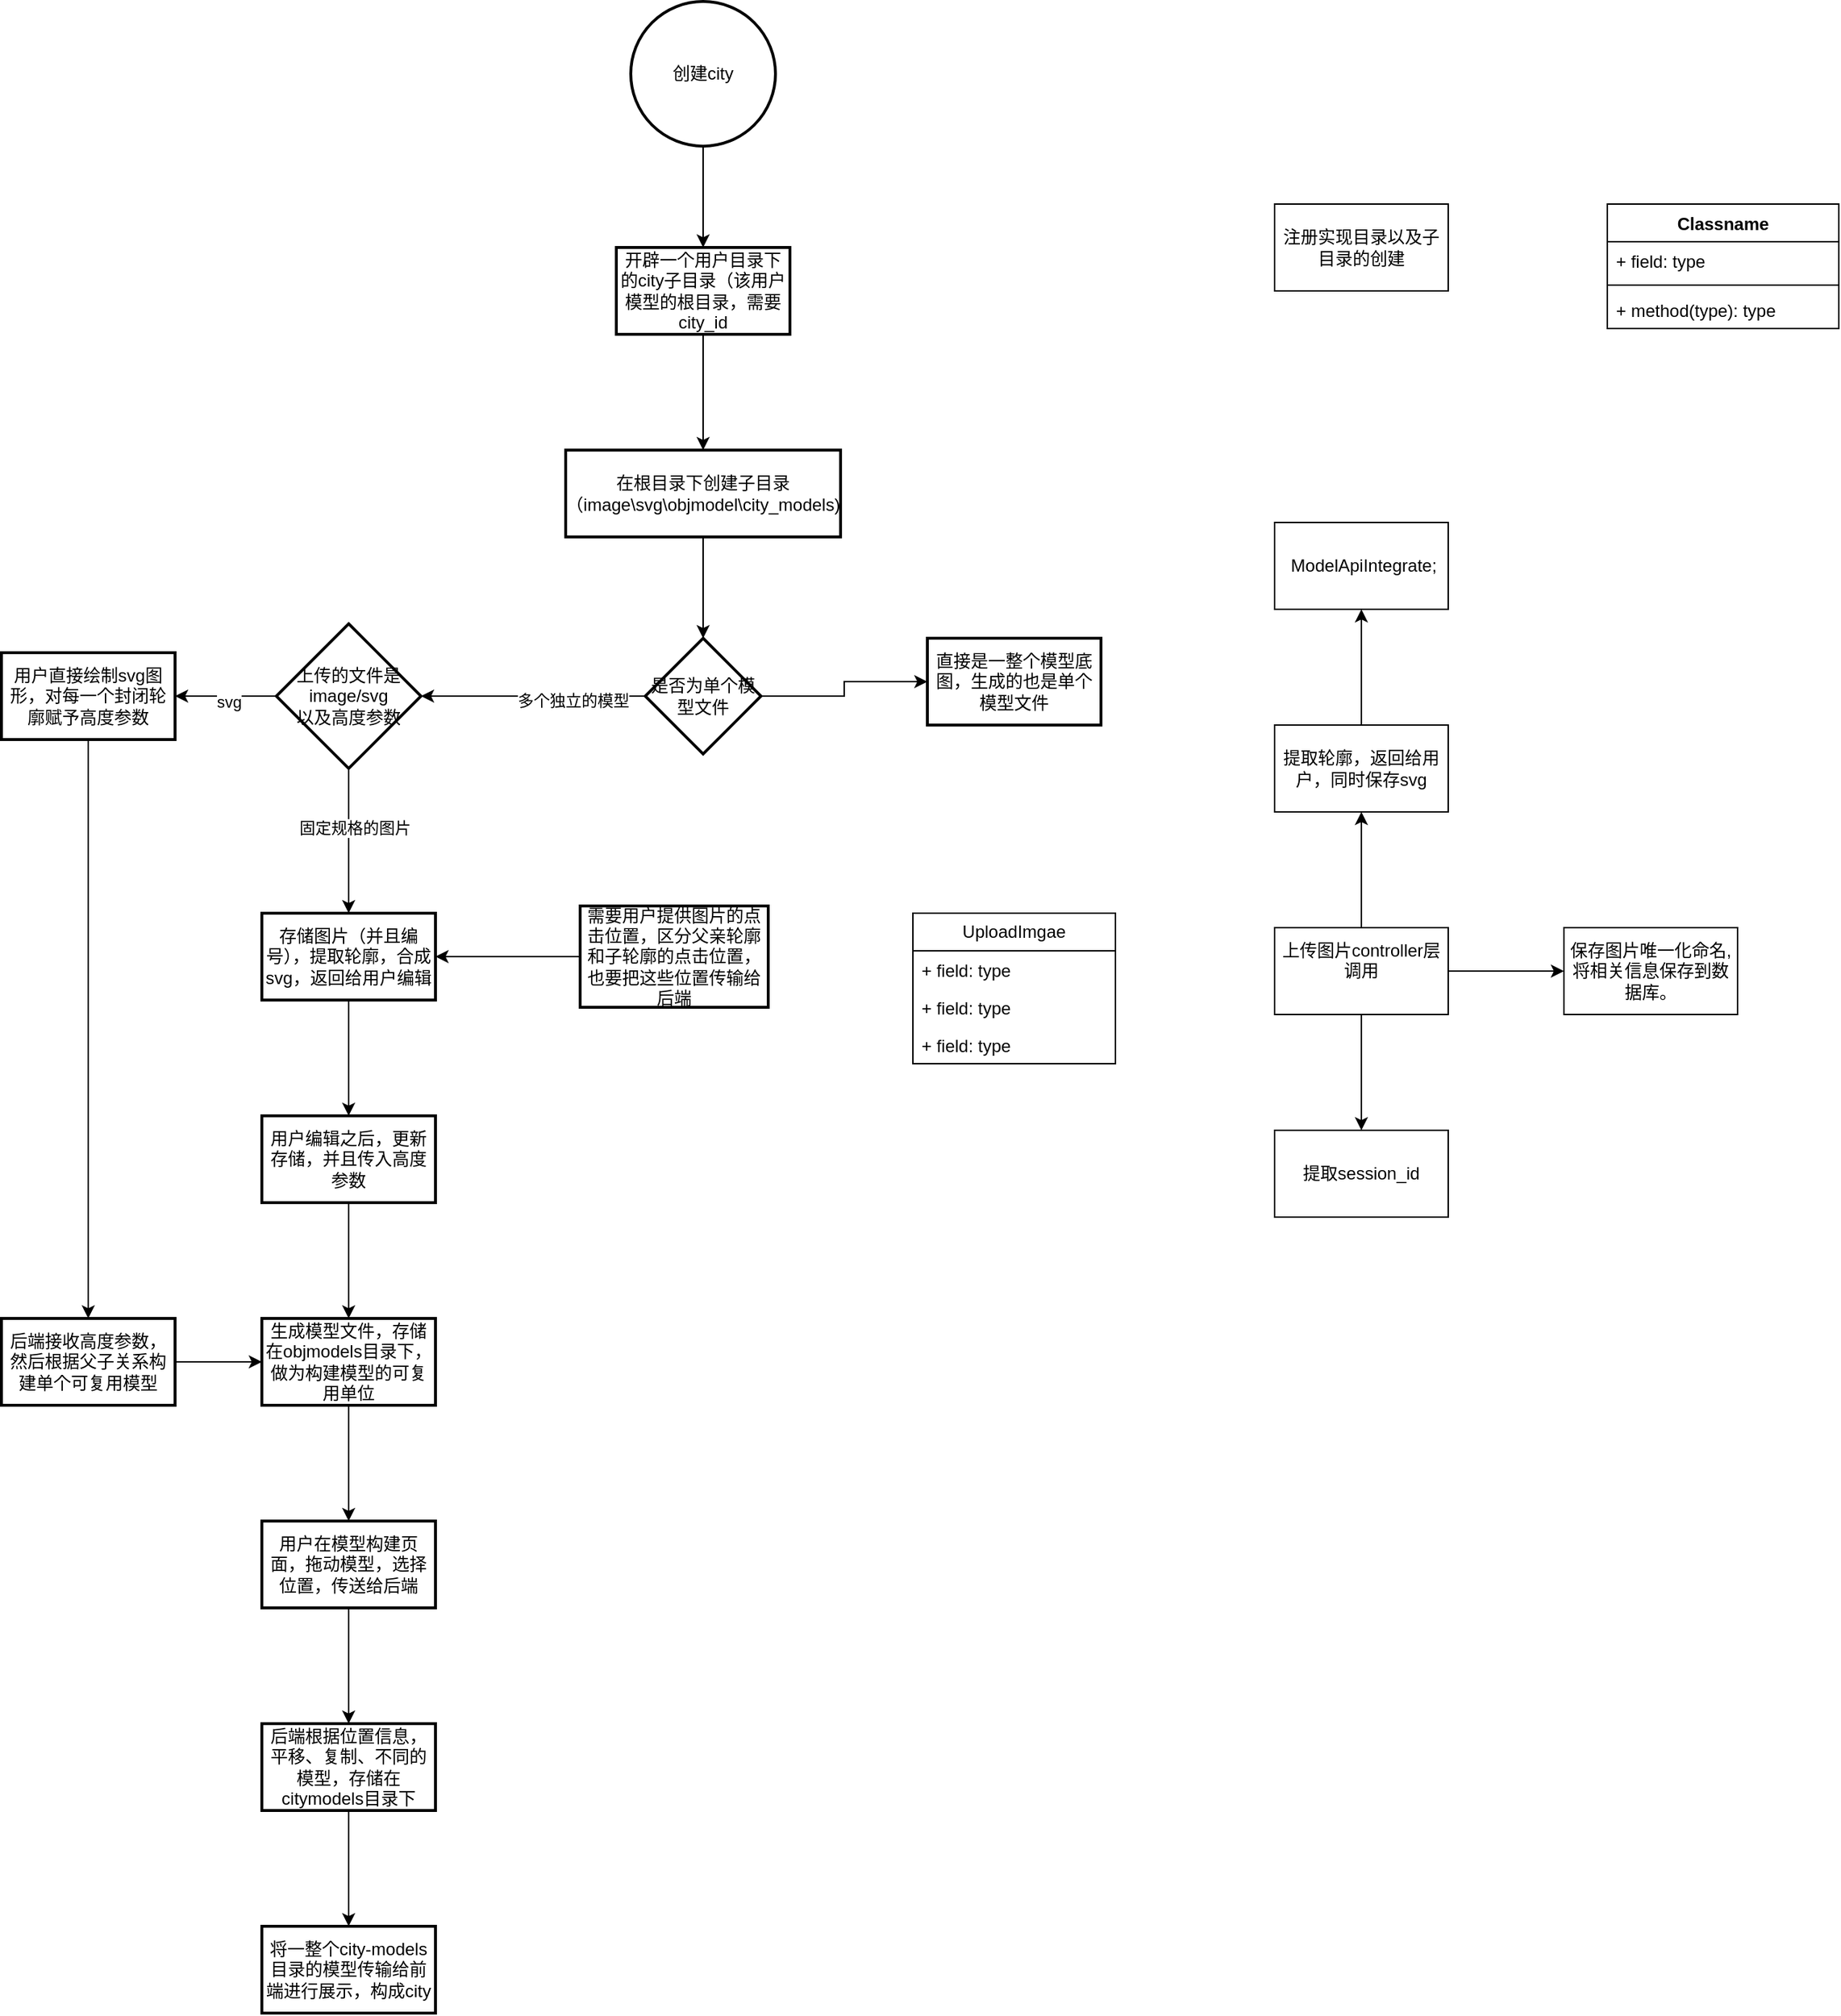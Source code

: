 <mxfile version="24.6.4" type="device">
  <diagram name="第 1 页" id="8l-ootjfLqjMqsjA60yD">
    <mxGraphModel dx="1446" dy="4002" grid="1" gridSize="10" guides="1" tooltips="1" connect="1" arrows="1" fold="1" page="1" pageScale="1" pageWidth="2339" pageHeight="3300" math="0" shadow="0">
      <root>
        <mxCell id="0" />
        <mxCell id="1" parent="0" />
        <mxCell id="zJsKNWgFeCyXrYMs4fWa-4" value="" style="edgeStyle=orthogonalEdgeStyle;rounded=0;orthogonalLoop=1;jettySize=auto;html=1;" parent="1" source="zJsKNWgFeCyXrYMs4fWa-2" target="zJsKNWgFeCyXrYMs4fWa-3" edge="1">
          <mxGeometry relative="1" as="geometry" />
        </mxCell>
        <mxCell id="zJsKNWgFeCyXrYMs4fWa-2" value="创建city" style="strokeWidth=2;html=1;shape=mxgraph.flowchart.start_2;whiteSpace=wrap;" parent="1" vertex="1">
          <mxGeometry x="455" y="-40" width="100" height="100" as="geometry" />
        </mxCell>
        <mxCell id="zJsKNWgFeCyXrYMs4fWa-12" value="" style="edgeStyle=orthogonalEdgeStyle;rounded=0;orthogonalLoop=1;jettySize=auto;html=1;" parent="1" source="zJsKNWgFeCyXrYMs4fWa-3" target="zJsKNWgFeCyXrYMs4fWa-11" edge="1">
          <mxGeometry relative="1" as="geometry" />
        </mxCell>
        <mxCell id="zJsKNWgFeCyXrYMs4fWa-3" value="开辟一个用户目录下的city子目录（该用户模型的根目录，需要city_id" style="whiteSpace=wrap;html=1;strokeWidth=2;" parent="1" vertex="1">
          <mxGeometry x="445" y="130" width="120" height="60" as="geometry" />
        </mxCell>
        <mxCell id="zJsKNWgFeCyXrYMs4fWa-14" value="" style="edgeStyle=orthogonalEdgeStyle;rounded=0;orthogonalLoop=1;jettySize=auto;html=1;" parent="1" source="zJsKNWgFeCyXrYMs4fWa-11" target="zJsKNWgFeCyXrYMs4fWa-13" edge="1">
          <mxGeometry relative="1" as="geometry" />
        </mxCell>
        <mxCell id="zJsKNWgFeCyXrYMs4fWa-11" value="在根目录下创建子目录（image\svg\objmodel\city_models)" style="whiteSpace=wrap;html=1;strokeWidth=2;" parent="1" vertex="1">
          <mxGeometry x="410" y="270" width="190" height="60" as="geometry" />
        </mxCell>
        <mxCell id="zJsKNWgFeCyXrYMs4fWa-16" value="" style="edgeStyle=orthogonalEdgeStyle;rounded=0;orthogonalLoop=1;jettySize=auto;html=1;" parent="1" source="zJsKNWgFeCyXrYMs4fWa-13" target="zJsKNWgFeCyXrYMs4fWa-18" edge="1">
          <mxGeometry relative="1" as="geometry">
            <mxPoint x="320" y="440" as="targetPoint" />
          </mxGeometry>
        </mxCell>
        <mxCell id="zJsKNWgFeCyXrYMs4fWa-17" value="多个独立的模型" style="edgeLabel;html=1;align=center;verticalAlign=middle;resizable=0;points=[];" parent="zJsKNWgFeCyXrYMs4fWa-16" vertex="1" connectable="0">
          <mxGeometry x="-0.356" y="3" relative="1" as="geometry">
            <mxPoint as="offset" />
          </mxGeometry>
        </mxCell>
        <mxCell id="zJsKNWgFeCyXrYMs4fWa-45" value="" style="edgeStyle=orthogonalEdgeStyle;rounded=0;orthogonalLoop=1;jettySize=auto;html=1;" parent="1" source="zJsKNWgFeCyXrYMs4fWa-13" target="zJsKNWgFeCyXrYMs4fWa-44" edge="1">
          <mxGeometry relative="1" as="geometry" />
        </mxCell>
        <mxCell id="zJsKNWgFeCyXrYMs4fWa-13" value="是否为单个模型文件" style="rhombus;whiteSpace=wrap;html=1;strokeWidth=2;" parent="1" vertex="1">
          <mxGeometry x="465" y="400" width="80" height="80" as="geometry" />
        </mxCell>
        <mxCell id="zJsKNWgFeCyXrYMs4fWa-20" value="" style="edgeStyle=orthogonalEdgeStyle;rounded=0;orthogonalLoop=1;jettySize=auto;html=1;" parent="1" source="zJsKNWgFeCyXrYMs4fWa-18" target="zJsKNWgFeCyXrYMs4fWa-19" edge="1">
          <mxGeometry relative="1" as="geometry" />
        </mxCell>
        <mxCell id="zJsKNWgFeCyXrYMs4fWa-21" value="图片" style="edgeLabel;html=1;align=center;verticalAlign=middle;resizable=0;points=[];" parent="zJsKNWgFeCyXrYMs4fWa-20" vertex="1" connectable="0">
          <mxGeometry x="-0.18" y="1" relative="1" as="geometry">
            <mxPoint as="offset" />
          </mxGeometry>
        </mxCell>
        <mxCell id="zJsKNWgFeCyXrYMs4fWa-37" value="固定规格的图片" style="edgeLabel;html=1;align=center;verticalAlign=middle;resizable=0;points=[];" parent="zJsKNWgFeCyXrYMs4fWa-20" vertex="1" connectable="0">
          <mxGeometry x="-0.18" y="4" relative="1" as="geometry">
            <mxPoint as="offset" />
          </mxGeometry>
        </mxCell>
        <mxCell id="zJsKNWgFeCyXrYMs4fWa-39" value="" style="edgeStyle=orthogonalEdgeStyle;rounded=0;orthogonalLoop=1;jettySize=auto;html=1;" parent="1" source="zJsKNWgFeCyXrYMs4fWa-18" target="zJsKNWgFeCyXrYMs4fWa-38" edge="1">
          <mxGeometry relative="1" as="geometry" />
        </mxCell>
        <mxCell id="zJsKNWgFeCyXrYMs4fWa-40" value="svg" style="edgeLabel;html=1;align=center;verticalAlign=middle;resizable=0;points=[];" parent="zJsKNWgFeCyXrYMs4fWa-39" vertex="1" connectable="0">
          <mxGeometry x="-0.038" y="4" relative="1" as="geometry">
            <mxPoint as="offset" />
          </mxGeometry>
        </mxCell>
        <mxCell id="zJsKNWgFeCyXrYMs4fWa-18" value="上传的文件是image/svg&lt;div&gt;以及高度参数&lt;/div&gt;" style="strokeWidth=2;html=1;shape=mxgraph.flowchart.decision;whiteSpace=wrap;" parent="1" vertex="1">
          <mxGeometry x="210" y="390" width="100" height="100" as="geometry" />
        </mxCell>
        <mxCell id="zJsKNWgFeCyXrYMs4fWa-23" value="" style="edgeStyle=orthogonalEdgeStyle;rounded=0;orthogonalLoop=1;jettySize=auto;html=1;" parent="1" source="zJsKNWgFeCyXrYMs4fWa-19" target="zJsKNWgFeCyXrYMs4fWa-22" edge="1">
          <mxGeometry relative="1" as="geometry" />
        </mxCell>
        <mxCell id="zJsKNWgFeCyXrYMs4fWa-19" value="存储图片（并且编号），提取轮廓，合成svg，返回给用户编辑" style="whiteSpace=wrap;html=1;strokeWidth=2;" parent="1" vertex="1">
          <mxGeometry x="200" y="590" width="120" height="60" as="geometry" />
        </mxCell>
        <mxCell id="zJsKNWgFeCyXrYMs4fWa-25" value="" style="edgeStyle=orthogonalEdgeStyle;rounded=0;orthogonalLoop=1;jettySize=auto;html=1;" parent="1" source="zJsKNWgFeCyXrYMs4fWa-22" target="zJsKNWgFeCyXrYMs4fWa-24" edge="1">
          <mxGeometry relative="1" as="geometry" />
        </mxCell>
        <mxCell id="zJsKNWgFeCyXrYMs4fWa-22" value="用户编辑之后，更新存储，并且传入高度参数" style="whiteSpace=wrap;html=1;strokeWidth=2;" parent="1" vertex="1">
          <mxGeometry x="200" y="730" width="120" height="60" as="geometry" />
        </mxCell>
        <mxCell id="zJsKNWgFeCyXrYMs4fWa-27" value="" style="edgeStyle=orthogonalEdgeStyle;rounded=0;orthogonalLoop=1;jettySize=auto;html=1;" parent="1" source="zJsKNWgFeCyXrYMs4fWa-24" target="zJsKNWgFeCyXrYMs4fWa-26" edge="1">
          <mxGeometry relative="1" as="geometry" />
        </mxCell>
        <mxCell id="zJsKNWgFeCyXrYMs4fWa-24" value="生成模型文件，存储在objmodels目录下，做为构建模型的可复用单位" style="whiteSpace=wrap;html=1;strokeWidth=2;" parent="1" vertex="1">
          <mxGeometry x="200" y="870" width="120" height="60" as="geometry" />
        </mxCell>
        <mxCell id="zJsKNWgFeCyXrYMs4fWa-29" value="" style="edgeStyle=orthogonalEdgeStyle;rounded=0;orthogonalLoop=1;jettySize=auto;html=1;" parent="1" source="zJsKNWgFeCyXrYMs4fWa-26" target="zJsKNWgFeCyXrYMs4fWa-28" edge="1">
          <mxGeometry relative="1" as="geometry" />
        </mxCell>
        <mxCell id="zJsKNWgFeCyXrYMs4fWa-26" value="用户在模型构建页面，拖动模型，选择位置，传送给后端" style="whiteSpace=wrap;html=1;strokeWidth=2;" parent="1" vertex="1">
          <mxGeometry x="200" y="1010" width="120" height="60" as="geometry" />
        </mxCell>
        <mxCell id="zJsKNWgFeCyXrYMs4fWa-33" value="" style="edgeStyle=orthogonalEdgeStyle;rounded=0;orthogonalLoop=1;jettySize=auto;html=1;" parent="1" source="zJsKNWgFeCyXrYMs4fWa-28" target="zJsKNWgFeCyXrYMs4fWa-32" edge="1">
          <mxGeometry relative="1" as="geometry" />
        </mxCell>
        <mxCell id="zJsKNWgFeCyXrYMs4fWa-28" value="后端根据位置信息，平移、复制、不同的模型，存储在citymodels目录下" style="whiteSpace=wrap;html=1;strokeWidth=2;" parent="1" vertex="1">
          <mxGeometry x="200" y="1150" width="120" height="60" as="geometry" />
        </mxCell>
        <mxCell id="zJsKNWgFeCyXrYMs4fWa-32" value="将一整个city-models目录的模型传输给前端进行展示，构成city" style="whiteSpace=wrap;html=1;strokeWidth=2;" parent="1" vertex="1">
          <mxGeometry x="200" y="1290" width="120" height="60" as="geometry" />
        </mxCell>
        <mxCell id="zJsKNWgFeCyXrYMs4fWa-36" style="edgeStyle=orthogonalEdgeStyle;rounded=0;orthogonalLoop=1;jettySize=auto;html=1;entryX=1;entryY=0.5;entryDx=0;entryDy=0;" parent="1" source="zJsKNWgFeCyXrYMs4fWa-34" target="zJsKNWgFeCyXrYMs4fWa-19" edge="1">
          <mxGeometry relative="1" as="geometry" />
        </mxCell>
        <mxCell id="zJsKNWgFeCyXrYMs4fWa-34" value="需要用户提供图片的点击位置，区分父亲轮廓和子轮廓的点击位置，也要把这些位置传输给后端" style="whiteSpace=wrap;html=1;strokeWidth=2;" parent="1" vertex="1">
          <mxGeometry x="420" y="585" width="130" height="70" as="geometry" />
        </mxCell>
        <mxCell id="zJsKNWgFeCyXrYMs4fWa-42" value="" style="edgeStyle=orthogonalEdgeStyle;rounded=0;orthogonalLoop=1;jettySize=auto;html=1;" parent="1" source="zJsKNWgFeCyXrYMs4fWa-38" target="zJsKNWgFeCyXrYMs4fWa-41" edge="1">
          <mxGeometry relative="1" as="geometry" />
        </mxCell>
        <mxCell id="zJsKNWgFeCyXrYMs4fWa-38" value="用户直接绘制svg图形，对每一个封闭轮廓赋予高度参数" style="whiteSpace=wrap;html=1;strokeWidth=2;" parent="1" vertex="1">
          <mxGeometry x="20" y="410" width="120" height="60" as="geometry" />
        </mxCell>
        <mxCell id="zJsKNWgFeCyXrYMs4fWa-43" style="edgeStyle=orthogonalEdgeStyle;rounded=0;orthogonalLoop=1;jettySize=auto;html=1;entryX=0;entryY=0.5;entryDx=0;entryDy=0;" parent="1" source="zJsKNWgFeCyXrYMs4fWa-41" target="zJsKNWgFeCyXrYMs4fWa-24" edge="1">
          <mxGeometry relative="1" as="geometry" />
        </mxCell>
        <mxCell id="zJsKNWgFeCyXrYMs4fWa-41" value="后端接收高度参数，然后根据父子关系构建单个可复用模型" style="whiteSpace=wrap;html=1;strokeWidth=2;" parent="1" vertex="1">
          <mxGeometry x="20" y="870" width="120" height="60" as="geometry" />
        </mxCell>
        <mxCell id="zJsKNWgFeCyXrYMs4fWa-44" value="直接是一整个模型底图，生成的也是单个模型文件" style="whiteSpace=wrap;html=1;strokeWidth=2;" parent="1" vertex="1">
          <mxGeometry x="660" y="400" width="120" height="60" as="geometry" />
        </mxCell>
        <mxCell id="gEUIs3OrLlWj_wMqOozW-3" value="" style="edgeStyle=orthogonalEdgeStyle;rounded=0;orthogonalLoop=1;jettySize=auto;html=1;" parent="1" source="gEUIs3OrLlWj_wMqOozW-1" target="gEUIs3OrLlWj_wMqOozW-2" edge="1">
          <mxGeometry relative="1" as="geometry" />
        </mxCell>
        <mxCell id="gEUIs3OrLlWj_wMqOozW-5" value="" style="edgeStyle=orthogonalEdgeStyle;rounded=0;orthogonalLoop=1;jettySize=auto;html=1;" parent="1" source="gEUIs3OrLlWj_wMqOozW-1" target="gEUIs3OrLlWj_wMqOozW-4" edge="1">
          <mxGeometry relative="1" as="geometry" />
        </mxCell>
        <mxCell id="gEUIs3OrLlWj_wMqOozW-7" value="" style="edgeStyle=orthogonalEdgeStyle;rounded=0;orthogonalLoop=1;jettySize=auto;html=1;" parent="1" source="gEUIs3OrLlWj_wMqOozW-1" target="gEUIs3OrLlWj_wMqOozW-6" edge="1">
          <mxGeometry relative="1" as="geometry" />
        </mxCell>
        <mxCell id="gEUIs3OrLlWj_wMqOozW-1" value="&lt;div&gt;上传图片controller层调用&lt;/div&gt;&lt;div&gt;&lt;br&gt;&lt;/div&gt;" style="whiteSpace=wrap;html=1;" parent="1" vertex="1">
          <mxGeometry x="900" y="600" width="120" height="60" as="geometry" />
        </mxCell>
        <mxCell id="gEUIs3OrLlWj_wMqOozW-2" value="提取session_id" style="whiteSpace=wrap;html=1;" parent="1" vertex="1">
          <mxGeometry x="900" y="740" width="120" height="60" as="geometry" />
        </mxCell>
        <mxCell id="gEUIs3OrLlWj_wMqOozW-4" value="保存图片唯一化命名,将相关信息保存到数据库。" style="whiteSpace=wrap;html=1;" parent="1" vertex="1">
          <mxGeometry x="1100" y="600" width="120" height="60" as="geometry" />
        </mxCell>
        <mxCell id="u7NyVP-ux9hjWcnNlf98-2" value="" style="edgeStyle=orthogonalEdgeStyle;rounded=0;orthogonalLoop=1;jettySize=auto;html=1;" edge="1" parent="1" source="gEUIs3OrLlWj_wMqOozW-6" target="u7NyVP-ux9hjWcnNlf98-1">
          <mxGeometry relative="1" as="geometry" />
        </mxCell>
        <mxCell id="gEUIs3OrLlWj_wMqOozW-6" value="提取轮廓，返回给用户，同时保存svg" style="whiteSpace=wrap;html=1;" parent="1" vertex="1">
          <mxGeometry x="900" y="460" width="120" height="60" as="geometry" />
        </mxCell>
        <mxCell id="gEUIs3OrLlWj_wMqOozW-12" value="UploadImgae" style="swimlane;fontStyle=0;childLayout=stackLayout;horizontal=1;startSize=26;fillColor=none;horizontalStack=0;resizeParent=1;resizeParentMax=0;resizeLast=0;collapsible=1;marginBottom=0;whiteSpace=wrap;html=1;" parent="1" vertex="1">
          <mxGeometry x="650" y="590" width="140" height="104" as="geometry" />
        </mxCell>
        <mxCell id="gEUIs3OrLlWj_wMqOozW-13" value="+ field: type" style="text;strokeColor=none;fillColor=none;align=left;verticalAlign=top;spacingLeft=4;spacingRight=4;overflow=hidden;rotatable=0;points=[[0,0.5],[1,0.5]];portConstraint=eastwest;whiteSpace=wrap;html=1;" parent="gEUIs3OrLlWj_wMqOozW-12" vertex="1">
          <mxGeometry y="26" width="140" height="26" as="geometry" />
        </mxCell>
        <mxCell id="gEUIs3OrLlWj_wMqOozW-14" value="+ field: type" style="text;strokeColor=none;fillColor=none;align=left;verticalAlign=top;spacingLeft=4;spacingRight=4;overflow=hidden;rotatable=0;points=[[0,0.5],[1,0.5]];portConstraint=eastwest;whiteSpace=wrap;html=1;" parent="gEUIs3OrLlWj_wMqOozW-12" vertex="1">
          <mxGeometry y="52" width="140" height="26" as="geometry" />
        </mxCell>
        <mxCell id="gEUIs3OrLlWj_wMqOozW-15" value="+ field: type" style="text;strokeColor=none;fillColor=none;align=left;verticalAlign=top;spacingLeft=4;spacingRight=4;overflow=hidden;rotatable=0;points=[[0,0.5],[1,0.5]];portConstraint=eastwest;whiteSpace=wrap;html=1;" parent="gEUIs3OrLlWj_wMqOozW-12" vertex="1">
          <mxGeometry y="78" width="140" height="26" as="geometry" />
        </mxCell>
        <mxCell id="gEUIs3OrLlWj_wMqOozW-16" value="注册实现目录以及子目录的创建" style="rounded=0;whiteSpace=wrap;html=1;" parent="1" vertex="1">
          <mxGeometry x="900" y="100" width="120" height="60" as="geometry" />
        </mxCell>
        <mxCell id="u7NyVP-ux9hjWcnNlf98-1" value="&lt;span style=&quot;text-align: left;&quot;&gt;&amp;nbsp;ModelApiIntegrate;&lt;/span&gt;" style="whiteSpace=wrap;html=1;" vertex="1" parent="1">
          <mxGeometry x="900" y="320" width="120" height="60" as="geometry" />
        </mxCell>
        <mxCell id="u7NyVP-ux9hjWcnNlf98-4" value="Classname" style="swimlane;fontStyle=1;align=center;verticalAlign=top;childLayout=stackLayout;horizontal=1;startSize=26;horizontalStack=0;resizeParent=1;resizeParentMax=0;resizeLast=0;collapsible=1;marginBottom=0;whiteSpace=wrap;html=1;" vertex="1" parent="1">
          <mxGeometry x="1130" y="100" width="160" height="86" as="geometry" />
        </mxCell>
        <mxCell id="u7NyVP-ux9hjWcnNlf98-5" value="+ field: type" style="text;strokeColor=none;fillColor=none;align=left;verticalAlign=top;spacingLeft=4;spacingRight=4;overflow=hidden;rotatable=0;points=[[0,0.5],[1,0.5]];portConstraint=eastwest;whiteSpace=wrap;html=1;" vertex="1" parent="u7NyVP-ux9hjWcnNlf98-4">
          <mxGeometry y="26" width="160" height="26" as="geometry" />
        </mxCell>
        <mxCell id="u7NyVP-ux9hjWcnNlf98-6" value="" style="line;strokeWidth=1;fillColor=none;align=left;verticalAlign=middle;spacingTop=-1;spacingLeft=3;spacingRight=3;rotatable=0;labelPosition=right;points=[];portConstraint=eastwest;strokeColor=inherit;" vertex="1" parent="u7NyVP-ux9hjWcnNlf98-4">
          <mxGeometry y="52" width="160" height="8" as="geometry" />
        </mxCell>
        <mxCell id="u7NyVP-ux9hjWcnNlf98-7" value="+ method(type): type" style="text;strokeColor=none;fillColor=none;align=left;verticalAlign=top;spacingLeft=4;spacingRight=4;overflow=hidden;rotatable=0;points=[[0,0.5],[1,0.5]];portConstraint=eastwest;whiteSpace=wrap;html=1;" vertex="1" parent="u7NyVP-ux9hjWcnNlf98-4">
          <mxGeometry y="60" width="160" height="26" as="geometry" />
        </mxCell>
      </root>
    </mxGraphModel>
  </diagram>
</mxfile>
